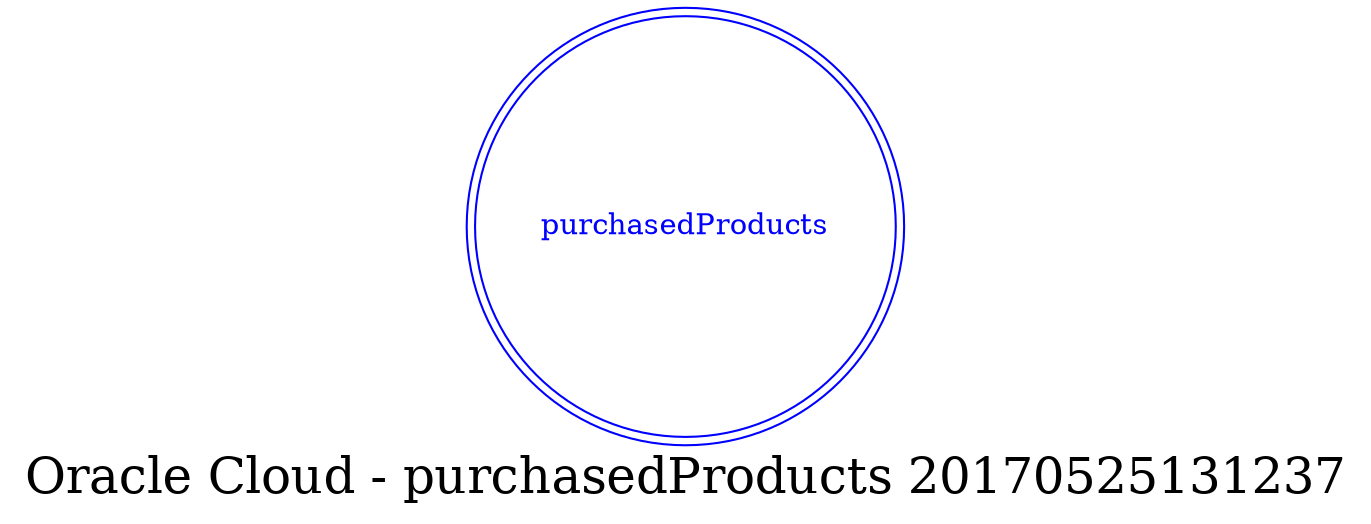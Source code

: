 digraph LexiconGraph {
graph[label="Oracle Cloud - purchasedProducts 20170525131237", fontsize=24]
splines=true
"purchasedProducts" [color=blue, fontcolor=blue, shape=doublecircle]
}
